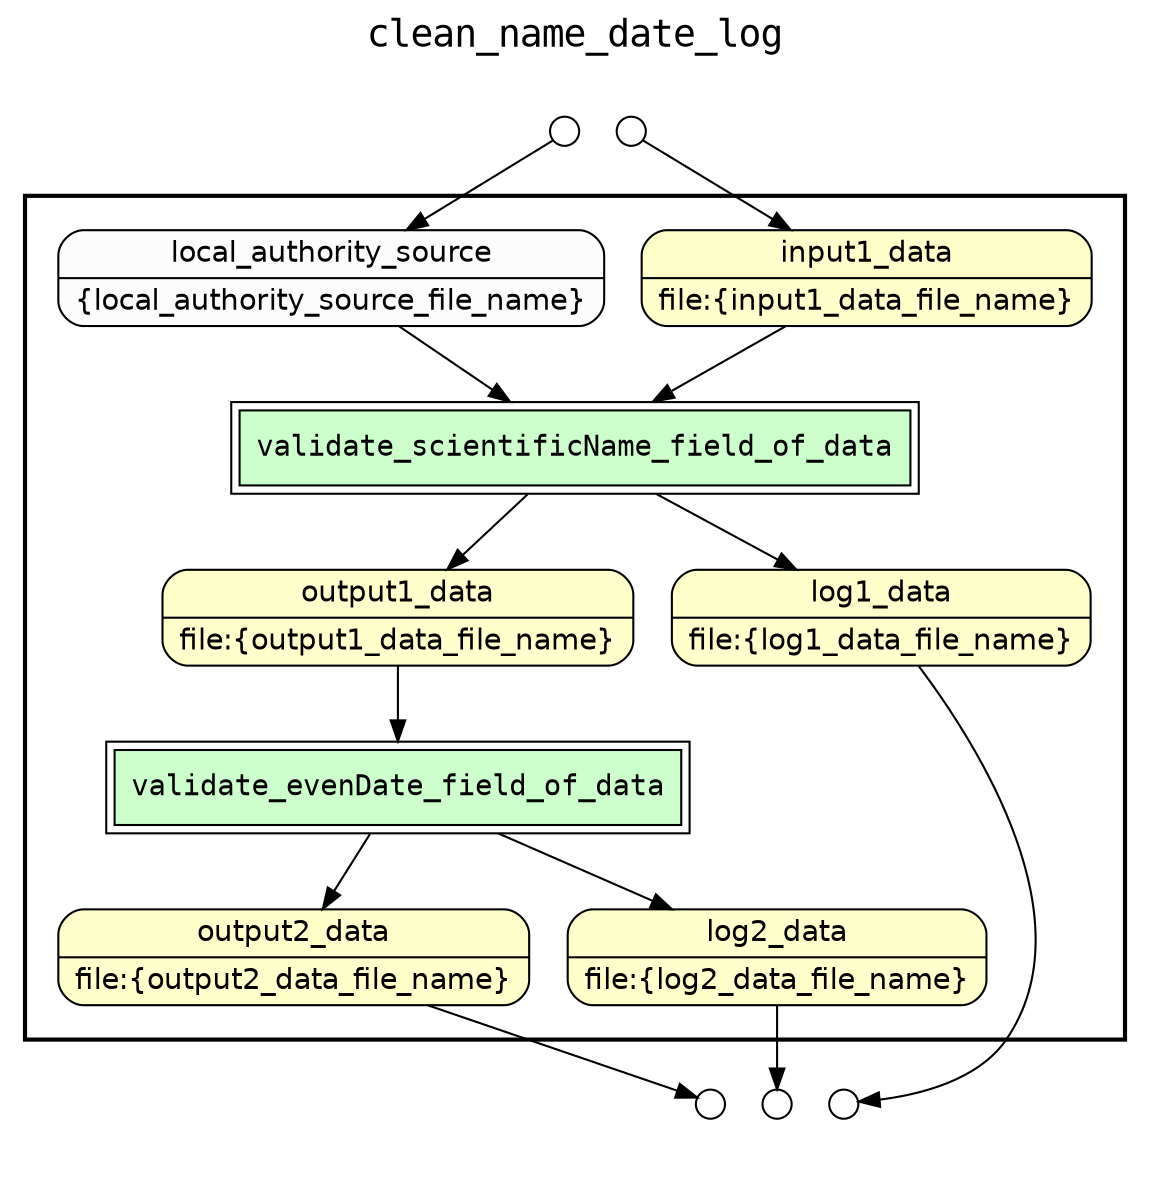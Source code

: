 
/* Start of top-level graph */
digraph Workflow {
rankdir=TB

/* Title for graph */
fontname=Courier; fontsize=18; labelloc=t
label=clean_name_date_log

/* Start of double cluster for drawing box around nodes in workflow */
subgraph cluster_workflow_box_outer { label=""; color=black; penwidth=2
subgraph cluster_workflow_box_inner { label=""; color=white

/* Style for nodes representing atomic programs in workflow */
node[shape=box style=filled fillcolor="#CCFFCC" peripheries=1 fontname=Courier]

/* Nodes representing atomic programs in workflow */

/* Style for nodes representing composite programs (sub-workflows) in workflow */
node[shape=box style=filled fillcolor="#CCFFCC" peripheries=2 fontname=Courier]

/* Nodes representing composite programs (sub-workflows) in workflow */
validate_scientificName_field_of_data
validate_evenDate_field_of_data

/* Style for nodes representing non-parameter data channels in workflow */
node[shape=box style="rounded,filled" fillcolor="#FFFFCC" peripheries=1 fontname=Helvetica]

/* Nodes for non-parameter data channels in workflow */
log1_data [shape=record rankdir=LR label="{<f0> log1_data |<f1> file\:\{log1_data_file_name\}}"];
output2_data [shape=record rankdir=LR label="{<f0> output2_data |<f1> file\:\{output2_data_file_name\}}"];
log2_data [shape=record rankdir=LR label="{<f0> log2_data |<f1> file\:\{log2_data_file_name\}}"];
input1_data [shape=record rankdir=LR label="{<f0> input1_data |<f1> file\:\{input1_data_file_name\}}"];
output1_data [shape=record rankdir=LR label="{<f0> output1_data |<f1> file\:\{output1_data_file_name\}}"];

/* Style for nodes representing parameter channels in workflow */
node[shape=box style="rounded,filled" fillcolor="#FCFCFC" peripheries=1 fontname=Helvetica]

/* Nodes representing parameter channels in workflow */
local_authority_source [shape=record rankdir=LR label="{<f0> local_authority_source |<f1> \{local_authority_source_file_name\}}"];

/* Edges representing connections between programs and channels */
validate_scientificName_field_of_data -> output1_data
validate_scientificName_field_of_data -> log1_data
local_authority_source -> validate_scientificName_field_of_data
input1_data -> validate_scientificName_field_of_data
validate_evenDate_field_of_data -> output2_data
validate_evenDate_field_of_data -> log2_data
output1_data -> validate_evenDate_field_of_data

/* End of double cluster for drawing box around nodes in workflow */
}}

/* Hidden double-cluster for grouping workflow input ports */
subgraph cluster_input_ports_group_outer { label=""; color=white
subgraph cluster_input_ports_group_inner { label=""; color=white

/* Style for nodes representing workflow input ports */
node[shape=circle style="rounded,filled" fillcolor="#FFFFFF" peripheries=1 fontname=Helvetica width=0.2]

/* Nodes representing workflow input ports */
input1_data_input_port [label=""]
local_authority_source_input_port [label=""]

/* End of double-cluster for grouping workflow input ports */
}}

/* Hidden double-cluster for grouping workflow output ports */
subgraph cluster_output_ports_group_outer { label=""; color=white
subgraph cluster_output_ports_group_inner { label=""; color=white

/* Style for nodes representing workflow output ports */
node[shape=circle style="rounded,filled" fillcolor="#FFFFFF" peripheries=1 fontname=Helvetica width=0.2]

/* Nodes representing workflow output ports */
log1_data_output_port [label=""]
output2_data_output_port [label=""]
log2_data_output_port [label=""]

/* End of double-cluster for grouping workflow output ports */
}}

/* Edges from input ports to channels */
input1_data_input_port -> input1_data
local_authority_source_input_port -> local_authority_source

/* Edges from channels to output ports */
log1_data -> log1_data_output_port
output2_data -> output2_data_output_port
log2_data -> log2_data_output_port

/* End of top-level graph */
}
